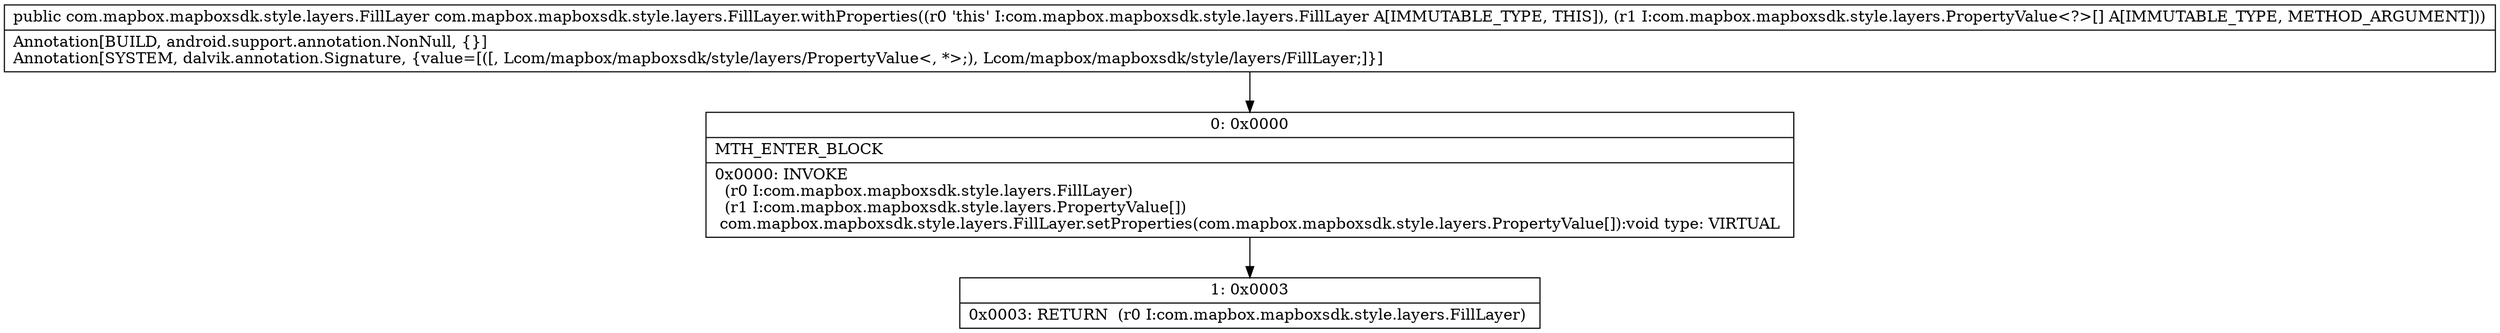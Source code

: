 digraph "CFG forcom.mapbox.mapboxsdk.style.layers.FillLayer.withProperties([Lcom\/mapbox\/mapboxsdk\/style\/layers\/PropertyValue;)Lcom\/mapbox\/mapboxsdk\/style\/layers\/FillLayer;" {
Node_0 [shape=record,label="{0\:\ 0x0000|MTH_ENTER_BLOCK\l|0x0000: INVOKE  \l  (r0 I:com.mapbox.mapboxsdk.style.layers.FillLayer)\l  (r1 I:com.mapbox.mapboxsdk.style.layers.PropertyValue[])\l com.mapbox.mapboxsdk.style.layers.FillLayer.setProperties(com.mapbox.mapboxsdk.style.layers.PropertyValue[]):void type: VIRTUAL \l}"];
Node_1 [shape=record,label="{1\:\ 0x0003|0x0003: RETURN  (r0 I:com.mapbox.mapboxsdk.style.layers.FillLayer) \l}"];
MethodNode[shape=record,label="{public com.mapbox.mapboxsdk.style.layers.FillLayer com.mapbox.mapboxsdk.style.layers.FillLayer.withProperties((r0 'this' I:com.mapbox.mapboxsdk.style.layers.FillLayer A[IMMUTABLE_TYPE, THIS]), (r1 I:com.mapbox.mapboxsdk.style.layers.PropertyValue\<?\>[] A[IMMUTABLE_TYPE, METHOD_ARGUMENT]))  | Annotation[BUILD, android.support.annotation.NonNull, \{\}]\lAnnotation[SYSTEM, dalvik.annotation.Signature, \{value=[([, Lcom\/mapbox\/mapboxsdk\/style\/layers\/PropertyValue\<, *\>;), Lcom\/mapbox\/mapboxsdk\/style\/layers\/FillLayer;]\}]\l}"];
MethodNode -> Node_0;
Node_0 -> Node_1;
}

